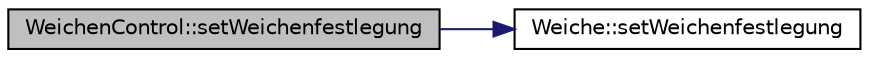 digraph "WeichenControl::setWeichenfestlegung"
{
 // LATEX_PDF_SIZE
  edge [fontname="Helvetica",fontsize="10",labelfontname="Helvetica",labelfontsize="10"];
  node [fontname="Helvetica",fontsize="10",shape=record];
  rankdir="LR";
  Node1 [label="WeichenControl::setWeichenfestlegung",height=0.2,width=0.4,color="black", fillcolor="grey75", style="filled", fontcolor="black",tooltip=" "];
  Node1 -> Node2 [color="midnightblue",fontsize="10",style="solid",fontname="Helvetica"];
  Node2 [label="Weiche::setWeichenfestlegung",height=0.2,width=0.4,color="black", fillcolor="white", style="filled",URL="$class_weiche.html#a6356af53d6287fba7f8e200367adf9cc",tooltip=" "];
}
